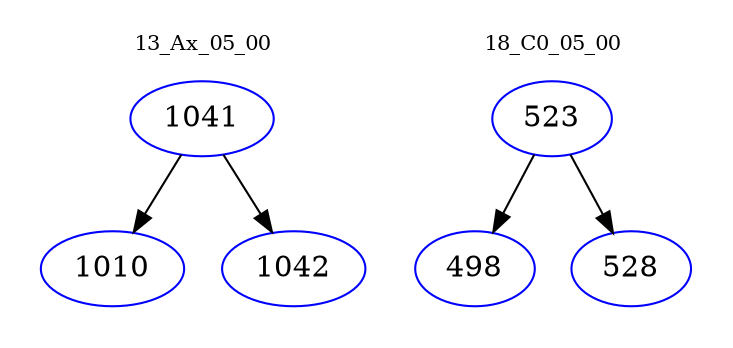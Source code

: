 digraph{
subgraph cluster_0 {
color = white
label = "13_Ax_05_00";
fontsize=10;
T0_1041 [label="1041", color="blue"]
T0_1041 -> T0_1010 [color="black"]
T0_1010 [label="1010", color="blue"]
T0_1041 -> T0_1042 [color="black"]
T0_1042 [label="1042", color="blue"]
}
subgraph cluster_1 {
color = white
label = "18_C0_05_00";
fontsize=10;
T1_523 [label="523", color="blue"]
T1_523 -> T1_498 [color="black"]
T1_498 [label="498", color="blue"]
T1_523 -> T1_528 [color="black"]
T1_528 [label="528", color="blue"]
}
}

